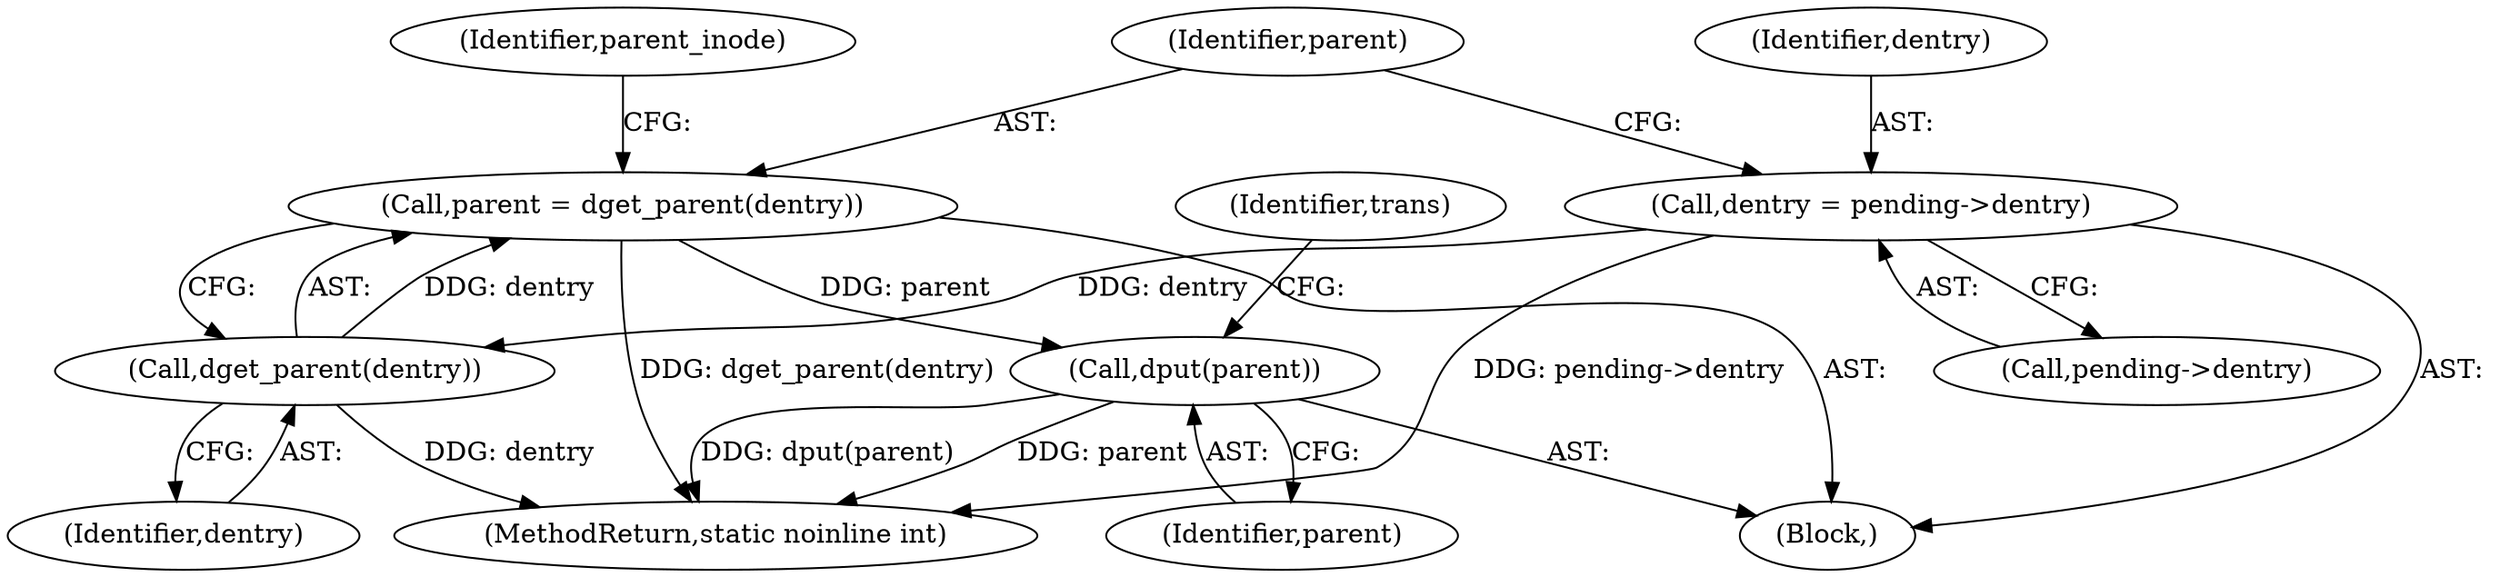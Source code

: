 digraph "0_linux_9c52057c698fb96f8f07e7a4bcf4801a092bda89_2@pointer" {
"1000293" [label="(Call,parent = dget_parent(dentry))"];
"1000295" [label="(Call,dget_parent(dentry))"];
"1000288" [label="(Call,dentry = pending->dentry)"];
"1000755" [label="(Call,dput(parent))"];
"1000295" [label="(Call,dget_parent(dentry))"];
"1000294" [label="(Identifier,parent)"];
"1000293" [label="(Call,parent = dget_parent(dentry))"];
"1000296" [label="(Identifier,dentry)"];
"1000288" [label="(Call,dentry = pending->dentry)"];
"1000781" [label="(MethodReturn,static noinline int)"];
"1000289" [label="(Identifier,dentry)"];
"1000114" [label="(Block,)"];
"1000756" [label="(Identifier,parent)"];
"1000290" [label="(Call,pending->dentry)"];
"1000755" [label="(Call,dput(parent))"];
"1000759" [label="(Identifier,trans)"];
"1000298" [label="(Identifier,parent_inode)"];
"1000293" -> "1000114"  [label="AST: "];
"1000293" -> "1000295"  [label="CFG: "];
"1000294" -> "1000293"  [label="AST: "];
"1000295" -> "1000293"  [label="AST: "];
"1000298" -> "1000293"  [label="CFG: "];
"1000293" -> "1000781"  [label="DDG: dget_parent(dentry)"];
"1000295" -> "1000293"  [label="DDG: dentry"];
"1000293" -> "1000755"  [label="DDG: parent"];
"1000295" -> "1000296"  [label="CFG: "];
"1000296" -> "1000295"  [label="AST: "];
"1000295" -> "1000781"  [label="DDG: dentry"];
"1000288" -> "1000295"  [label="DDG: dentry"];
"1000288" -> "1000114"  [label="AST: "];
"1000288" -> "1000290"  [label="CFG: "];
"1000289" -> "1000288"  [label="AST: "];
"1000290" -> "1000288"  [label="AST: "];
"1000294" -> "1000288"  [label="CFG: "];
"1000288" -> "1000781"  [label="DDG: pending->dentry"];
"1000755" -> "1000114"  [label="AST: "];
"1000755" -> "1000756"  [label="CFG: "];
"1000756" -> "1000755"  [label="AST: "];
"1000759" -> "1000755"  [label="CFG: "];
"1000755" -> "1000781"  [label="DDG: dput(parent)"];
"1000755" -> "1000781"  [label="DDG: parent"];
}
